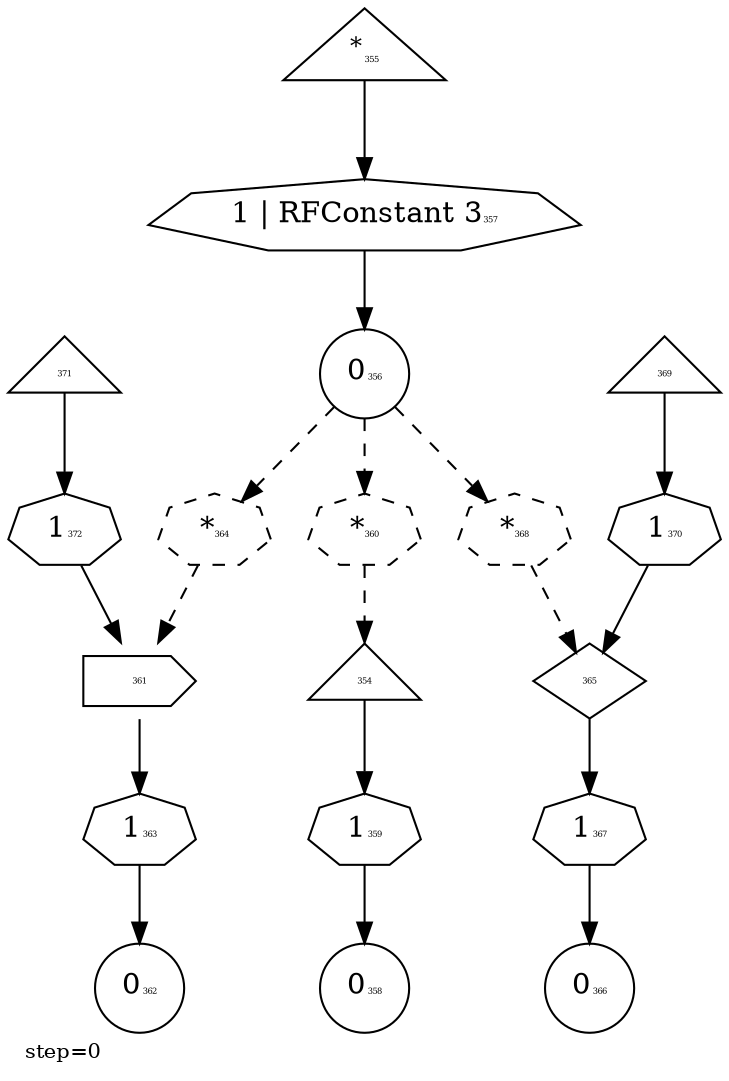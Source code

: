 digraph {
  graph  [labelloc=bottom,labeljust=left,fontsize="10",label="step=0"];
  "354" [shape=triangle,peripheries="1",label=<<FONT POINT-SIZE='4'>354</FONT>>,labelfontcolor=black,color=black];
  "355" [shape=triangle,peripheries="1",label=<<SUP>*</SUP><FONT POINT-SIZE='4'>355</FONT>>,labelfontcolor=black,color=black];
  "356" [shape=circle,peripheries="1",label=<0<FONT POINT-SIZE='4'>356</FONT>>,labelfontcolor=black,color=black];
  "358" [shape=circle,peripheries="1",label=<0<FONT POINT-SIZE='4'>358</FONT>>,labelfontcolor=black,color=black];
  "361" [shape=cds,peripheries="1",label=<<FONT POINT-SIZE='4'>361</FONT>>,labelfontcolor=black,color=black];
  "362" [shape=circle,peripheries="1",label=<0<FONT POINT-SIZE='4'>362</FONT>>,labelfontcolor=black,color=black];
  "365" [shape=diamond,peripheries="1",label=<<FONT POINT-SIZE='4'>365</FONT>>,labelfontcolor=black,color=black];
  "366" [shape=circle,peripheries="1",label=<0<FONT POINT-SIZE='4'>366</FONT>>,labelfontcolor=black,color=black];
  "369" [shape=triangle,peripheries="1",label=<<FONT POINT-SIZE='4'>369</FONT>>,labelfontcolor=black,color=black];
  "371" [shape=triangle,peripheries="1",label=<<FONT POINT-SIZE='4'>371</FONT>>,labelfontcolor=black,color=black];
  "357" [label=<1 | RFConstant 3<FONT POINT-SIZE='4'>357</FONT>>,peripheries="1",color=black,shape=septagon];
  "355" -> "357" [color=black];
  "357" -> "356" [color=black];
  "359" [label=<1<FONT POINT-SIZE='4'>359</FONT>>,peripheries="1",color=black,shape=septagon];
  "354" -> "359" [color=black];
  "359" -> "358" [color=black];
  "363" [label=<1<FONT POINT-SIZE='4'>363</FONT>>,peripheries="1",color=black,shape=septagon];
  "361" -> "363" [color=black];
  "363" -> "362" [color=black];
  "367" [label=<1<FONT POINT-SIZE='4'>367</FONT>>,peripheries="1",color=black,shape=septagon];
  "365" -> "367" [color=black];
  "367" -> "366" [color=black];
  "370" [label=<1<FONT POINT-SIZE='4'>370</FONT>>,peripheries="1",color=black,shape=septagon];
  "369" -> "370" [color=black];
  "370" -> "365" [color=black];
  "372" [label=<1<FONT POINT-SIZE='4'>372</FONT>>,peripheries="1",color=black,shape=septagon];
  "371" -> "372" [color=black];
  "372" -> "361" [color=black];
  "360" [label=<*<FONT POINT-SIZE='4'>360</FONT>>,peripheries="1",color=black,style=dashed,shape=septagon];
  "356" -> "360" [style=dashed,color=black];
  "360" -> "354" [style=dashed,color=black];
  "364" [label=<*<FONT POINT-SIZE='4'>364</FONT>>,peripheries="1",color=black,style=dashed,shape=septagon];
  "356" -> "364" [style=dashed,color=black];
  "364" -> "361" [style=dashed,color=black];
  "368" [label=<*<FONT POINT-SIZE='4'>368</FONT>>,peripheries="1",color=black,style=dashed,shape=septagon];
  "356" -> "368" [style=dashed,color=black];
  "368" -> "365" [style=dashed,color=black];
}